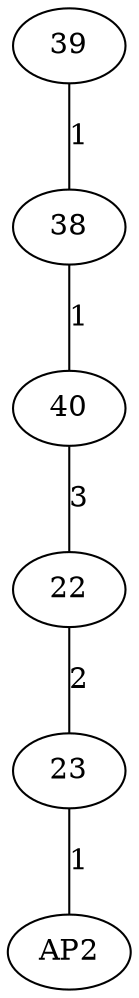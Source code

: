 graph G {
"39" -- "38" [label="1"];
"38" -- "40" [label="1"];
"40" -- "22" [label="3"];
"22" -- "23" [label="2"];
"23" -- "AP2" [label="1"];
}
